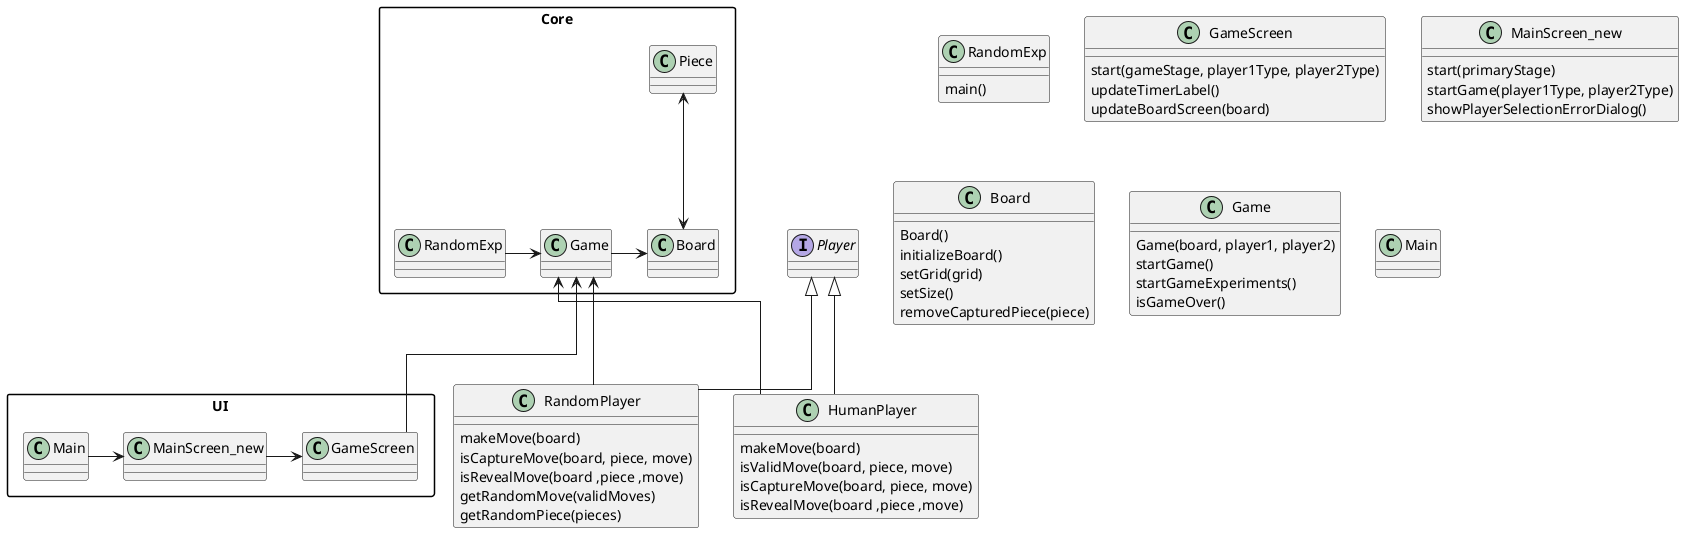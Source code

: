 @startuml
skinparam packageStyle rect
skinparam linetype ortho

' Positioning core classes in a horizontal fashion
package "Core" {
    class RandomExp
    RandomExp -right-> Game
    class Game
    Game -right-> Board
    class Board
    class Piece
}

' Positioning UI classes in a horizontal fashion
package "UI" {
    class Main
    Main -right-> MainScreen_new
    class MainScreen_new
    MainScreen_new -right-> GameScreen
    class GameScreen
}

' Positioning player classes
interface Player
class HumanPlayer
class RandomPlayer

' Relationships
Game <-- GameScreen
Game <-- HumanPlayer
Game <-- RandomPlayer
Piece <-down-> Board

Player <|-- HumanPlayer
Player <|-- RandomPlayer

' Definitions
class RandomExp {
    main()
}

class GameScreen {
    start(gameStage, player1Type, player2Type)
    updateTimerLabel()
    updateBoardScreen(board)
}

class MainScreen_new {
    start(primaryStage)
    startGame(player1Type, player2Type)
    showPlayerSelectionErrorDialog()
}

class Board {
    Board()
    initializeBoard()
    setGrid(grid)
    setSize()
    removeCapturedPiece(piece)
}

class Game {
    Game(board, player1, player2)
    startGame()
    startGameExperiments()
    isGameOver()
}

class HumanPlayer {
    makeMove(board)
    isValidMove(board, piece, move)
    isCaptureMove(board, piece, move)
    isRevealMove(board ,piece ,move)
}

class RandomPlayer {
    makeMove(board)
    isCaptureMove(board, piece, move)
    isRevealMove(board ,piece ,move)
    getRandomMove(validMoves)
    getRandomPiece(pieces)
}

class Main {
}

@enduml